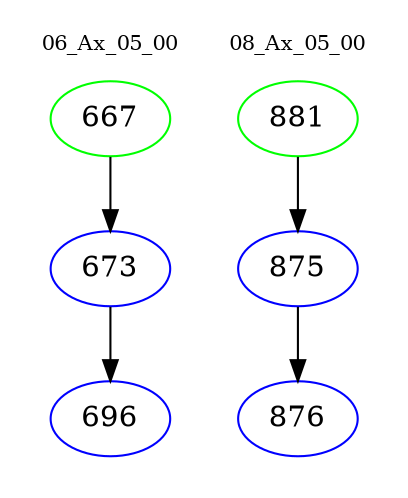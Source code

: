 digraph{
subgraph cluster_0 {
color = white
label = "06_Ax_05_00";
fontsize=10;
T0_667 [label="667", color="green"]
T0_667 -> T0_673 [color="black"]
T0_673 [label="673", color="blue"]
T0_673 -> T0_696 [color="black"]
T0_696 [label="696", color="blue"]
}
subgraph cluster_1 {
color = white
label = "08_Ax_05_00";
fontsize=10;
T1_881 [label="881", color="green"]
T1_881 -> T1_875 [color="black"]
T1_875 [label="875", color="blue"]
T1_875 -> T1_876 [color="black"]
T1_876 [label="876", color="blue"]
}
}
